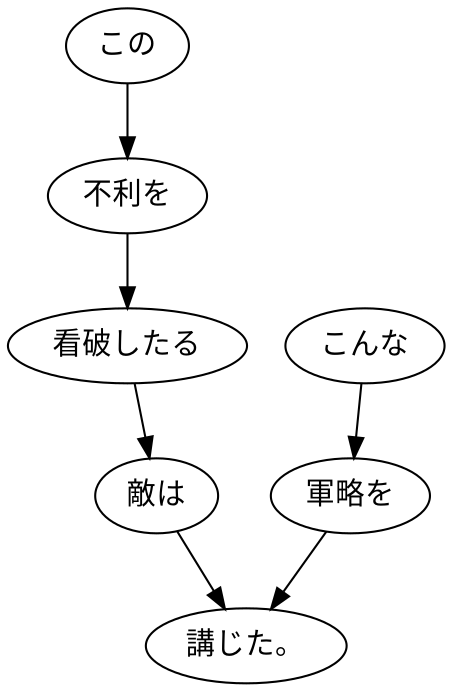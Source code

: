 digraph graph4830 {
	node0 [label="この"];
	node1 [label="不利を"];
	node2 [label="看破したる"];
	node3 [label="敵は"];
	node4 [label="こんな"];
	node5 [label="軍略を"];
	node6 [label="講じた。"];
	node0 -> node1;
	node1 -> node2;
	node2 -> node3;
	node3 -> node6;
	node4 -> node5;
	node5 -> node6;
}
